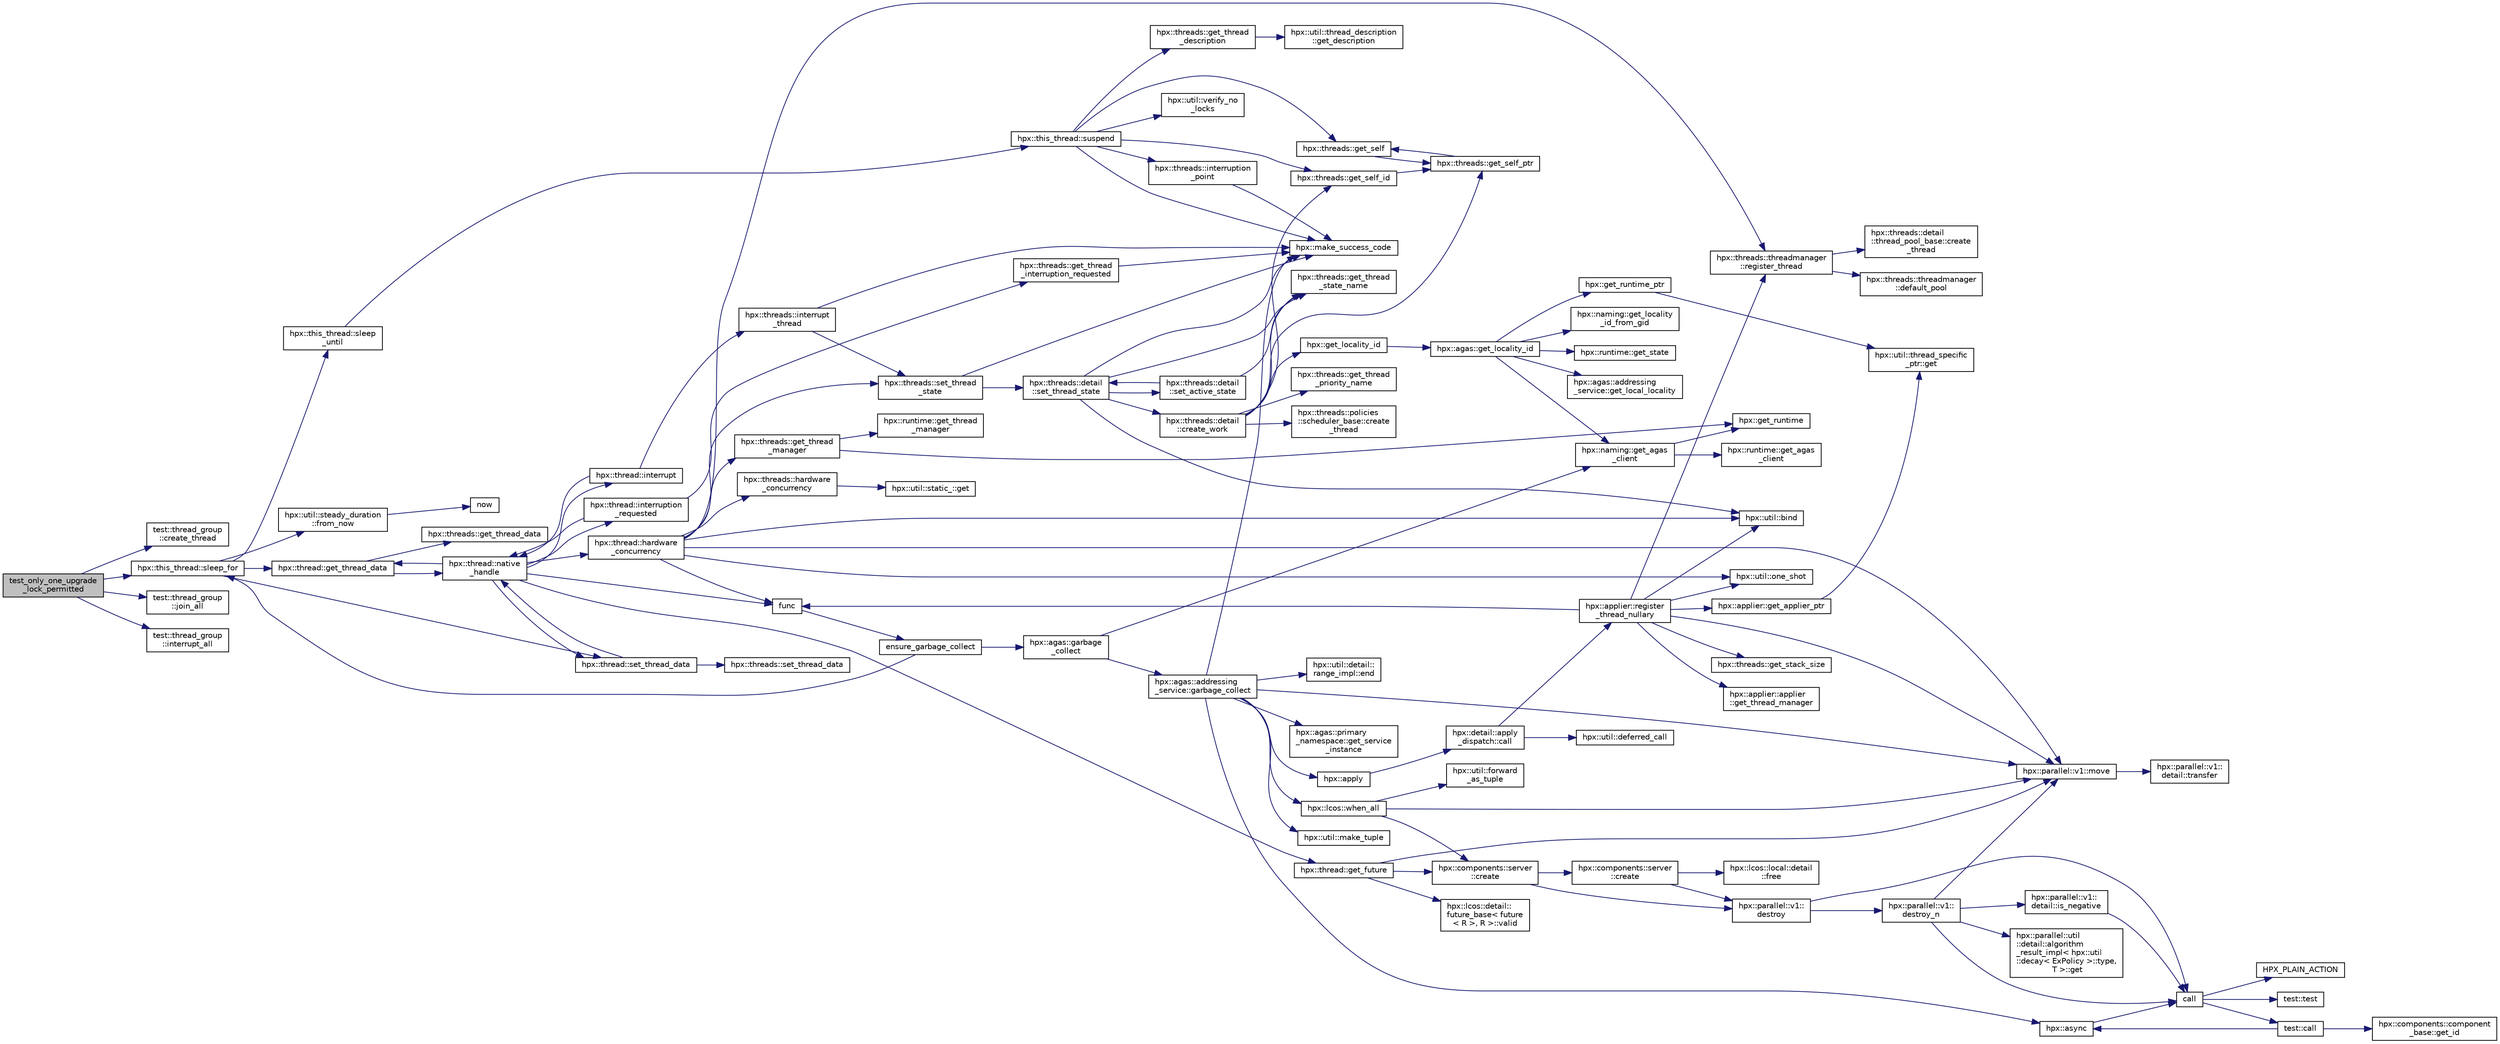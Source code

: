 digraph "test_only_one_upgrade_lock_permitted"
{
  edge [fontname="Helvetica",fontsize="10",labelfontname="Helvetica",labelfontsize="10"];
  node [fontname="Helvetica",fontsize="10",shape=record];
  rankdir="LR";
  Node655 [label="test_only_one_upgrade\l_lock_permitted",height=0.2,width=0.4,color="black", fillcolor="grey75", style="filled", fontcolor="black"];
  Node655 -> Node656 [color="midnightblue",fontsize="10",style="solid",fontname="Helvetica"];
  Node656 [label="test::thread_group\l::create_thread",height=0.2,width=0.4,color="black", fillcolor="white", style="filled",URL="$d3/d4a/classtest_1_1thread__group.html#a30f65d824e7de7d100db64060a0afa08"];
  Node655 -> Node657 [color="midnightblue",fontsize="10",style="solid",fontname="Helvetica"];
  Node657 [label="hpx::this_thread::sleep_for",height=0.2,width=0.4,color="black", fillcolor="white", style="filled",URL="$d9/d52/namespacehpx_1_1this__thread.html#afc042a5a5fa52eef2d1d177a343435cf"];
  Node657 -> Node658 [color="midnightblue",fontsize="10",style="solid",fontname="Helvetica"];
  Node658 [label="hpx::this_thread::sleep\l_until",height=0.2,width=0.4,color="black", fillcolor="white", style="filled",URL="$d9/d52/namespacehpx_1_1this__thread.html#ae12a853980115b23ff0ab8ca06622658"];
  Node658 -> Node659 [color="midnightblue",fontsize="10",style="solid",fontname="Helvetica"];
  Node659 [label="hpx::this_thread::suspend",height=0.2,width=0.4,color="black", fillcolor="white", style="filled",URL="$d9/d52/namespacehpx_1_1this__thread.html#aca220026fb3014c0881d129fe31c0073"];
  Node659 -> Node660 [color="midnightblue",fontsize="10",style="solid",fontname="Helvetica"];
  Node660 [label="hpx::threads::get_self",height=0.2,width=0.4,color="black", fillcolor="white", style="filled",URL="$d7/d28/namespacehpx_1_1threads.html#a07daf4d6d29233f20d66d41ab7b5b8e8"];
  Node660 -> Node661 [color="midnightblue",fontsize="10",style="solid",fontname="Helvetica"];
  Node661 [label="hpx::threads::get_self_ptr",height=0.2,width=0.4,color="black", fillcolor="white", style="filled",URL="$d7/d28/namespacehpx_1_1threads.html#a22877ae347ad884cde3a51397dad6c53"];
  Node661 -> Node660 [color="midnightblue",fontsize="10",style="solid",fontname="Helvetica"];
  Node659 -> Node662 [color="midnightblue",fontsize="10",style="solid",fontname="Helvetica"];
  Node662 [label="hpx::threads::get_self_id",height=0.2,width=0.4,color="black", fillcolor="white", style="filled",URL="$d7/d28/namespacehpx_1_1threads.html#afafe0f900b9fac3d4ed3c747625c1cfe"];
  Node662 -> Node661 [color="midnightblue",fontsize="10",style="solid",fontname="Helvetica"];
  Node659 -> Node663 [color="midnightblue",fontsize="10",style="solid",fontname="Helvetica"];
  Node663 [label="hpx::threads::interruption\l_point",height=0.2,width=0.4,color="black", fillcolor="white", style="filled",URL="$d7/d28/namespacehpx_1_1threads.html#ada6ec56a12b050707311d8c628089059"];
  Node663 -> Node664 [color="midnightblue",fontsize="10",style="solid",fontname="Helvetica"];
  Node664 [label="hpx::make_success_code",height=0.2,width=0.4,color="black", fillcolor="white", style="filled",URL="$d8/d83/namespacehpx.html#a0e8512a8f49e2a6c8185061181419d8f",tooltip="Returns error_code(hpx::success, \"success\", mode). "];
  Node659 -> Node665 [color="midnightblue",fontsize="10",style="solid",fontname="Helvetica"];
  Node665 [label="hpx::util::verify_no\l_locks",height=0.2,width=0.4,color="black", fillcolor="white", style="filled",URL="$df/dad/namespacehpx_1_1util.html#ae0e1837ee6f09b79b26c2e788d2e9fc9"];
  Node659 -> Node666 [color="midnightblue",fontsize="10",style="solid",fontname="Helvetica"];
  Node666 [label="hpx::threads::get_thread\l_description",height=0.2,width=0.4,color="black", fillcolor="white", style="filled",URL="$d7/d28/namespacehpx_1_1threads.html#a42fc18a7a680f4e8bc633a4b4c956701"];
  Node666 -> Node667 [color="midnightblue",fontsize="10",style="solid",fontname="Helvetica"];
  Node667 [label="hpx::util::thread_description\l::get_description",height=0.2,width=0.4,color="black", fillcolor="white", style="filled",URL="$df/d9e/structhpx_1_1util_1_1thread__description.html#a8c834e14eca6eb228188022577f9f952"];
  Node659 -> Node664 [color="midnightblue",fontsize="10",style="solid",fontname="Helvetica"];
  Node657 -> Node668 [color="midnightblue",fontsize="10",style="solid",fontname="Helvetica"];
  Node668 [label="hpx::util::steady_duration\l::from_now",height=0.2,width=0.4,color="black", fillcolor="white", style="filled",URL="$d9/d4f/classhpx_1_1util_1_1steady__duration.html#a0132206d767cd0f7395507b40111a153"];
  Node668 -> Node669 [color="midnightblue",fontsize="10",style="solid",fontname="Helvetica"];
  Node669 [label="now",height=0.2,width=0.4,color="black", fillcolor="white", style="filled",URL="$de/db3/1d__stencil__1__omp_8cpp.html#a89e9667753dccfac455bd37a7a3a7b16"];
  Node657 -> Node670 [color="midnightblue",fontsize="10",style="solid",fontname="Helvetica"];
  Node670 [label="hpx::thread::get_thread_data",height=0.2,width=0.4,color="black", fillcolor="white", style="filled",URL="$de/d9b/classhpx_1_1thread.html#a4535ef82cec3b953d2c941d20e3e3904"];
  Node670 -> Node671 [color="midnightblue",fontsize="10",style="solid",fontname="Helvetica"];
  Node671 [label="hpx::threads::get_thread_data",height=0.2,width=0.4,color="black", fillcolor="white", style="filled",URL="$d7/d28/namespacehpx_1_1threads.html#a8737931ff6303807225f735b2b384ae4"];
  Node670 -> Node672 [color="midnightblue",fontsize="10",style="solid",fontname="Helvetica"];
  Node672 [label="hpx::thread::native\l_handle",height=0.2,width=0.4,color="black", fillcolor="white", style="filled",URL="$de/d9b/classhpx_1_1thread.html#acf48190d264ab64c1c4ec99d0b421b5a"];
  Node672 -> Node673 [color="midnightblue",fontsize="10",style="solid",fontname="Helvetica"];
  Node673 [label="hpx::thread::hardware\l_concurrency",height=0.2,width=0.4,color="black", fillcolor="white", style="filled",URL="$de/d9b/classhpx_1_1thread.html#a8e4fff210e02485ba493bc3a2a956c03"];
  Node673 -> Node674 [color="midnightblue",fontsize="10",style="solid",fontname="Helvetica"];
  Node674 [label="hpx::threads::hardware\l_concurrency",height=0.2,width=0.4,color="black", fillcolor="white", style="filled",URL="$d7/d28/namespacehpx_1_1threads.html#aa8752a235478d2ad7b5ac467b63ab527"];
  Node674 -> Node675 [color="midnightblue",fontsize="10",style="solid",fontname="Helvetica"];
  Node675 [label="hpx::util::static_::get",height=0.2,width=0.4,color="black", fillcolor="white", style="filled",URL="$d3/dbb/structhpx_1_1util_1_1static__.html#a2967c633948a3bf17a3b5405ef5a8318"];
  Node673 -> Node676 [color="midnightblue",fontsize="10",style="solid",fontname="Helvetica"];
  Node676 [label="func",height=0.2,width=0.4,color="black", fillcolor="white", style="filled",URL="$d8/dfd/id__type__ref__counting__1032_8cpp.html#ab811b86ea5107ffb3351fcaa29d2c652"];
  Node676 -> Node677 [color="midnightblue",fontsize="10",style="solid",fontname="Helvetica"];
  Node677 [label="ensure_garbage_collect",height=0.2,width=0.4,color="black", fillcolor="white", style="filled",URL="$d8/dfd/id__type__ref__counting__1032_8cpp.html#a5264b94bf7c262ac0e521fb290d476d5"];
  Node677 -> Node657 [color="midnightblue",fontsize="10",style="solid",fontname="Helvetica"];
  Node677 -> Node678 [color="midnightblue",fontsize="10",style="solid",fontname="Helvetica"];
  Node678 [label="hpx::agas::garbage\l_collect",height=0.2,width=0.4,color="black", fillcolor="white", style="filled",URL="$dc/d54/namespacehpx_1_1agas.html#a951337adc4f9bd6df00a50737468e911"];
  Node678 -> Node679 [color="midnightblue",fontsize="10",style="solid",fontname="Helvetica"];
  Node679 [label="hpx::naming::get_agas\l_client",height=0.2,width=0.4,color="black", fillcolor="white", style="filled",URL="$d4/dc9/namespacehpx_1_1naming.html#a0408fffd5d34b620712a801b0ae3b032"];
  Node679 -> Node680 [color="midnightblue",fontsize="10",style="solid",fontname="Helvetica"];
  Node680 [label="hpx::get_runtime",height=0.2,width=0.4,color="black", fillcolor="white", style="filled",URL="$d8/d83/namespacehpx.html#aef902cc6c7dd3b9fbadf34d1e850a070"];
  Node679 -> Node681 [color="midnightblue",fontsize="10",style="solid",fontname="Helvetica"];
  Node681 [label="hpx::runtime::get_agas\l_client",height=0.2,width=0.4,color="black", fillcolor="white", style="filled",URL="$d0/d7b/classhpx_1_1runtime.html#aeb5dddd30d6b9861669af8ad44d1a96a"];
  Node678 -> Node682 [color="midnightblue",fontsize="10",style="solid",fontname="Helvetica"];
  Node682 [label="hpx::agas::addressing\l_service::garbage_collect",height=0.2,width=0.4,color="black", fillcolor="white", style="filled",URL="$db/d58/structhpx_1_1agas_1_1addressing__service.html#a87dcae0eacf6e62d5103ebf516d86f63"];
  Node682 -> Node664 [color="midnightblue",fontsize="10",style="solid",fontname="Helvetica"];
  Node682 -> Node683 [color="midnightblue",fontsize="10",style="solid",fontname="Helvetica"];
  Node683 [label="hpx::agas::primary\l_namespace::get_service\l_instance",height=0.2,width=0.4,color="black", fillcolor="white", style="filled",URL="$d1/d43/structhpx_1_1agas_1_1primary__namespace.html#a7630ff0f30ff8c23b13b4672c5350e2e"];
  Node682 -> Node684 [color="midnightblue",fontsize="10",style="solid",fontname="Helvetica"];
  Node684 [label="hpx::util::make_tuple",height=0.2,width=0.4,color="black", fillcolor="white", style="filled",URL="$df/dad/namespacehpx_1_1util.html#a06fa74211a987d208e013f400a9f5328"];
  Node682 -> Node685 [color="midnightblue",fontsize="10",style="solid",fontname="Helvetica"];
  Node685 [label="hpx::util::detail::\lrange_impl::end",height=0.2,width=0.4,color="black", fillcolor="white", style="filled",URL="$d4/d4a/namespacehpx_1_1util_1_1detail_1_1range__impl.html#afb2ea48b0902f52ee4d8b764807b4316"];
  Node682 -> Node686 [color="midnightblue",fontsize="10",style="solid",fontname="Helvetica"];
  Node686 [label="hpx::apply",height=0.2,width=0.4,color="black", fillcolor="white", style="filled",URL="$d8/d83/namespacehpx.html#aa87762f0db0731d385f3fdfdb25d59fc"];
  Node686 -> Node687 [color="midnightblue",fontsize="10",style="solid",fontname="Helvetica"];
  Node687 [label="hpx::detail::apply\l_dispatch::call",height=0.2,width=0.4,color="black", fillcolor="white", style="filled",URL="$db/de8/structhpx_1_1detail_1_1apply__dispatch.html#a0755fab16d281e74bcff0f8045be9459"];
  Node687 -> Node688 [color="midnightblue",fontsize="10",style="solid",fontname="Helvetica"];
  Node688 [label="hpx::applier::register\l_thread_nullary",height=0.2,width=0.4,color="black", fillcolor="white", style="filled",URL="$d8/dcb/namespacehpx_1_1applier.html#a401cd1145927e58d74d1eb52aaccd936"];
  Node688 -> Node689 [color="midnightblue",fontsize="10",style="solid",fontname="Helvetica"];
  Node689 [label="hpx::applier::get_applier_ptr",height=0.2,width=0.4,color="black", fillcolor="white", style="filled",URL="$d8/dcb/namespacehpx_1_1applier.html#a617483cf2b77ad3a0aa428ade7b35299"];
  Node689 -> Node690 [color="midnightblue",fontsize="10",style="solid",fontname="Helvetica"];
  Node690 [label="hpx::util::thread_specific\l_ptr::get",height=0.2,width=0.4,color="black", fillcolor="white", style="filled",URL="$d4/d4c/structhpx_1_1util_1_1thread__specific__ptr.html#a3b27d8520710478aa41d1f74206bdba9"];
  Node688 -> Node676 [color="midnightblue",fontsize="10",style="solid",fontname="Helvetica"];
  Node688 -> Node691 [color="midnightblue",fontsize="10",style="solid",fontname="Helvetica"];
  Node691 [label="hpx::util::bind",height=0.2,width=0.4,color="black", fillcolor="white", style="filled",URL="$df/dad/namespacehpx_1_1util.html#ad844caedf82a0173d6909d910c3e48c6"];
  Node688 -> Node692 [color="midnightblue",fontsize="10",style="solid",fontname="Helvetica"];
  Node692 [label="hpx::util::one_shot",height=0.2,width=0.4,color="black", fillcolor="white", style="filled",URL="$df/dad/namespacehpx_1_1util.html#a273e61be42a72415291e0ec0a4f28c7a"];
  Node688 -> Node693 [color="midnightblue",fontsize="10",style="solid",fontname="Helvetica"];
  Node693 [label="hpx::parallel::v1::move",height=0.2,width=0.4,color="black", fillcolor="white", style="filled",URL="$db/db9/namespacehpx_1_1parallel_1_1v1.html#aa7c4ede081ce786c9d1eb1adff495cfc"];
  Node693 -> Node694 [color="midnightblue",fontsize="10",style="solid",fontname="Helvetica"];
  Node694 [label="hpx::parallel::v1::\ldetail::transfer",height=0.2,width=0.4,color="black", fillcolor="white", style="filled",URL="$d2/ddd/namespacehpx_1_1parallel_1_1v1_1_1detail.html#ab1b56a05e1885ca7cc7ffa1804dd2f3c"];
  Node688 -> Node695 [color="midnightblue",fontsize="10",style="solid",fontname="Helvetica"];
  Node695 [label="hpx::threads::get_stack_size",height=0.2,width=0.4,color="black", fillcolor="white", style="filled",URL="$d7/d28/namespacehpx_1_1threads.html#af597241b3c2785150be206737ca04aa6",tooltip="The get_stack_size function is part of the thread related API. It. "];
  Node688 -> Node696 [color="midnightblue",fontsize="10",style="solid",fontname="Helvetica"];
  Node696 [label="hpx::applier::applier\l::get_thread_manager",height=0.2,width=0.4,color="black", fillcolor="white", style="filled",URL="$da/dcb/classhpx_1_1applier_1_1applier.html#acc36d583973701e573be39da97bba866",tooltip="Access the thread-manager instance associated with this applier. "];
  Node688 -> Node697 [color="midnightblue",fontsize="10",style="solid",fontname="Helvetica"];
  Node697 [label="hpx::threads::threadmanager\l::register_thread",height=0.2,width=0.4,color="black", fillcolor="white", style="filled",URL="$d5/daa/classhpx_1_1threads_1_1threadmanager.html#a7f79c7578e08a60ca45eb276ce8133d8"];
  Node697 -> Node698 [color="midnightblue",fontsize="10",style="solid",fontname="Helvetica"];
  Node698 [label="hpx::threads::threadmanager\l::default_pool",height=0.2,width=0.4,color="black", fillcolor="white", style="filled",URL="$d5/daa/classhpx_1_1threads_1_1threadmanager.html#a851f067d03b5dd1c5e6a9a6a841e05df"];
  Node697 -> Node699 [color="midnightblue",fontsize="10",style="solid",fontname="Helvetica"];
  Node699 [label="hpx::threads::detail\l::thread_pool_base::create\l_thread",height=0.2,width=0.4,color="black", fillcolor="white", style="filled",URL="$de/dae/classhpx_1_1threads_1_1detail_1_1thread__pool__base.html#ad35d3779eef6f4528e62a26d71b34b34"];
  Node687 -> Node700 [color="midnightblue",fontsize="10",style="solid",fontname="Helvetica"];
  Node700 [label="hpx::util::deferred_call",height=0.2,width=0.4,color="black", fillcolor="white", style="filled",URL="$df/dad/namespacehpx_1_1util.html#acdded623c658a7a3436f7e76bc9d881c"];
  Node682 -> Node693 [color="midnightblue",fontsize="10",style="solid",fontname="Helvetica"];
  Node682 -> Node701 [color="midnightblue",fontsize="10",style="solid",fontname="Helvetica"];
  Node701 [label="hpx::async",height=0.2,width=0.4,color="black", fillcolor="white", style="filled",URL="$d8/d83/namespacehpx.html#acb7d8e37b73b823956ce144f9a57eaa4"];
  Node701 -> Node702 [color="midnightblue",fontsize="10",style="solid",fontname="Helvetica"];
  Node702 [label="call",height=0.2,width=0.4,color="black", fillcolor="white", style="filled",URL="$d2/d67/promise__1620_8cpp.html#a58357f0b82bc761e1d0b9091ed563a70"];
  Node702 -> Node703 [color="midnightblue",fontsize="10",style="solid",fontname="Helvetica"];
  Node703 [label="test::test",height=0.2,width=0.4,color="black", fillcolor="white", style="filled",URL="$d8/d89/structtest.html#ab42d5ece712d716b04cb3f686f297a26"];
  Node702 -> Node704 [color="midnightblue",fontsize="10",style="solid",fontname="Helvetica"];
  Node704 [label="HPX_PLAIN_ACTION",height=0.2,width=0.4,color="black", fillcolor="white", style="filled",URL="$d2/d67/promise__1620_8cpp.html#ab96aab827a4b1fcaf66cfe0ba83fef23"];
  Node702 -> Node705 [color="midnightblue",fontsize="10",style="solid",fontname="Helvetica"];
  Node705 [label="test::call",height=0.2,width=0.4,color="black", fillcolor="white", style="filled",URL="$d8/d89/structtest.html#aeb29e7ed6518b9426ccf1344c52620ae"];
  Node705 -> Node701 [color="midnightblue",fontsize="10",style="solid",fontname="Helvetica"];
  Node705 -> Node706 [color="midnightblue",fontsize="10",style="solid",fontname="Helvetica"];
  Node706 [label="hpx::components::component\l_base::get_id",height=0.2,width=0.4,color="black", fillcolor="white", style="filled",URL="$d2/de6/classhpx_1_1components_1_1component__base.html#a4c8fd93514039bdf01c48d66d82b19cd"];
  Node682 -> Node707 [color="midnightblue",fontsize="10",style="solid",fontname="Helvetica"];
  Node707 [label="hpx::lcos::when_all",height=0.2,width=0.4,color="black", fillcolor="white", style="filled",URL="$d2/dc9/namespacehpx_1_1lcos.html#a1a6fb024d8690923fb185d5aee204d54"];
  Node707 -> Node708 [color="midnightblue",fontsize="10",style="solid",fontname="Helvetica"];
  Node708 [label="hpx::util::forward\l_as_tuple",height=0.2,width=0.4,color="black", fillcolor="white", style="filled",URL="$df/dad/namespacehpx_1_1util.html#ab7c31e3f24c3302a4f67b6735a6fa597"];
  Node707 -> Node693 [color="midnightblue",fontsize="10",style="solid",fontname="Helvetica"];
  Node707 -> Node709 [color="midnightblue",fontsize="10",style="solid",fontname="Helvetica"];
  Node709 [label="hpx::components::server\l::create",height=0.2,width=0.4,color="black", fillcolor="white", style="filled",URL="$d2/da2/namespacehpx_1_1components_1_1server.html#ac776c89f3d68ceb910e8cee9fa937ab4",tooltip="Create arrays of components using their default constructor. "];
  Node709 -> Node710 [color="midnightblue",fontsize="10",style="solid",fontname="Helvetica"];
  Node710 [label="hpx::components::server\l::create",height=0.2,width=0.4,color="black", fillcolor="white", style="filled",URL="$d2/da2/namespacehpx_1_1components_1_1server.html#a77d26de181c97b444565e230577981bd"];
  Node710 -> Node711 [color="midnightblue",fontsize="10",style="solid",fontname="Helvetica"];
  Node711 [label="hpx::lcos::local::detail\l::free",height=0.2,width=0.4,color="black", fillcolor="white", style="filled",URL="$d4/dcb/namespacehpx_1_1lcos_1_1local_1_1detail.html#a55a940f019734e9bb045dc123cd80e48"];
  Node710 -> Node712 [color="midnightblue",fontsize="10",style="solid",fontname="Helvetica"];
  Node712 [label="hpx::parallel::v1::\ldestroy",height=0.2,width=0.4,color="black", fillcolor="white", style="filled",URL="$db/db9/namespacehpx_1_1parallel_1_1v1.html#acf303558375048e8a7cc9a2c2e09477f"];
  Node712 -> Node702 [color="midnightblue",fontsize="10",style="solid",fontname="Helvetica"];
  Node712 -> Node713 [color="midnightblue",fontsize="10",style="solid",fontname="Helvetica"];
  Node713 [label="hpx::parallel::v1::\ldestroy_n",height=0.2,width=0.4,color="black", fillcolor="white", style="filled",URL="$db/db9/namespacehpx_1_1parallel_1_1v1.html#a71d0691132a300690163f5636bcd5bd3"];
  Node713 -> Node714 [color="midnightblue",fontsize="10",style="solid",fontname="Helvetica"];
  Node714 [label="hpx::parallel::v1::\ldetail::is_negative",height=0.2,width=0.4,color="black", fillcolor="white", style="filled",URL="$d2/ddd/namespacehpx_1_1parallel_1_1v1_1_1detail.html#adf2e40fc4b20ad0fd442ee3118a4d527"];
  Node714 -> Node702 [color="midnightblue",fontsize="10",style="solid",fontname="Helvetica"];
  Node713 -> Node715 [color="midnightblue",fontsize="10",style="solid",fontname="Helvetica"];
  Node715 [label="hpx::parallel::util\l::detail::algorithm\l_result_impl\< hpx::util\l::decay\< ExPolicy \>::type,\l T \>::get",height=0.2,width=0.4,color="black", fillcolor="white", style="filled",URL="$d2/d42/structhpx_1_1parallel_1_1util_1_1detail_1_1algorithm__result__impl.html#ab5b051e8ec74eff5e0e62fd63f5d377e"];
  Node713 -> Node693 [color="midnightblue",fontsize="10",style="solid",fontname="Helvetica"];
  Node713 -> Node702 [color="midnightblue",fontsize="10",style="solid",fontname="Helvetica"];
  Node709 -> Node712 [color="midnightblue",fontsize="10",style="solid",fontname="Helvetica"];
  Node673 -> Node691 [color="midnightblue",fontsize="10",style="solid",fontname="Helvetica"];
  Node673 -> Node692 [color="midnightblue",fontsize="10",style="solid",fontname="Helvetica"];
  Node673 -> Node693 [color="midnightblue",fontsize="10",style="solid",fontname="Helvetica"];
  Node673 -> Node716 [color="midnightblue",fontsize="10",style="solid",fontname="Helvetica"];
  Node716 [label="hpx::threads::get_thread\l_manager",height=0.2,width=0.4,color="black", fillcolor="white", style="filled",URL="$d7/d28/namespacehpx_1_1threads.html#a076973c3a53beadde7d967e22c4f6cce"];
  Node716 -> Node680 [color="midnightblue",fontsize="10",style="solid",fontname="Helvetica"];
  Node716 -> Node717 [color="midnightblue",fontsize="10",style="solid",fontname="Helvetica"];
  Node717 [label="hpx::runtime::get_thread\l_manager",height=0.2,width=0.4,color="black", fillcolor="white", style="filled",URL="$d0/d7b/classhpx_1_1runtime.html#a865b12d57fcd44a8d3dda3e35414f563"];
  Node673 -> Node697 [color="midnightblue",fontsize="10",style="solid",fontname="Helvetica"];
  Node673 -> Node718 [color="midnightblue",fontsize="10",style="solid",fontname="Helvetica"];
  Node718 [label="hpx::threads::set_thread\l_state",height=0.2,width=0.4,color="black", fillcolor="white", style="filled",URL="$d7/d28/namespacehpx_1_1threads.html#ac0690ad16ad778bcc79dcd727cc33025",tooltip="Set the thread state of the thread referenced by the thread_id id. "];
  Node718 -> Node664 [color="midnightblue",fontsize="10",style="solid",fontname="Helvetica"];
  Node718 -> Node719 [color="midnightblue",fontsize="10",style="solid",fontname="Helvetica"];
  Node719 [label="hpx::threads::detail\l::set_thread_state",height=0.2,width=0.4,color="black", fillcolor="white", style="filled",URL="$d2/dd1/namespacehpx_1_1threads_1_1detail.html#af85ddc854c4a149bf1738eb1b111b9ab"];
  Node719 -> Node720 [color="midnightblue",fontsize="10",style="solid",fontname="Helvetica"];
  Node720 [label="hpx::threads::get_thread\l_state_name",height=0.2,width=0.4,color="black", fillcolor="white", style="filled",URL="$d7/d28/namespacehpx_1_1threads.html#a26f91ea8d2195f165c033241c5cd11db"];
  Node719 -> Node664 [color="midnightblue",fontsize="10",style="solid",fontname="Helvetica"];
  Node719 -> Node691 [color="midnightblue",fontsize="10",style="solid",fontname="Helvetica"];
  Node719 -> Node721 [color="midnightblue",fontsize="10",style="solid",fontname="Helvetica"];
  Node721 [label="hpx::threads::detail\l::set_active_state",height=0.2,width=0.4,color="black", fillcolor="white", style="filled",URL="$d2/dd1/namespacehpx_1_1threads_1_1detail.html#a45884a5bf04ad66a4f259231a3947e76"];
  Node721 -> Node720 [color="midnightblue",fontsize="10",style="solid",fontname="Helvetica"];
  Node721 -> Node719 [color="midnightblue",fontsize="10",style="solid",fontname="Helvetica"];
  Node719 -> Node722 [color="midnightblue",fontsize="10",style="solid",fontname="Helvetica"];
  Node722 [label="hpx::threads::detail\l::create_work",height=0.2,width=0.4,color="black", fillcolor="white", style="filled",URL="$d2/dd1/namespacehpx_1_1threads_1_1detail.html#ae22384a3c1b1a1940032fad068fb54b1"];
  Node722 -> Node720 [color="midnightblue",fontsize="10",style="solid",fontname="Helvetica"];
  Node722 -> Node723 [color="midnightblue",fontsize="10",style="solid",fontname="Helvetica"];
  Node723 [label="hpx::threads::get_thread\l_priority_name",height=0.2,width=0.4,color="black", fillcolor="white", style="filled",URL="$d7/d28/namespacehpx_1_1threads.html#a9c6b2fec0c1cf5b06ff83ce756ca6d42"];
  Node722 -> Node661 [color="midnightblue",fontsize="10",style="solid",fontname="Helvetica"];
  Node722 -> Node662 [color="midnightblue",fontsize="10",style="solid",fontname="Helvetica"];
  Node722 -> Node724 [color="midnightblue",fontsize="10",style="solid",fontname="Helvetica"];
  Node724 [label="hpx::get_locality_id",height=0.2,width=0.4,color="black", fillcolor="white", style="filled",URL="$d8/d83/namespacehpx.html#a158d7c54a657bb364c1704033010697b",tooltip="Return the number of the locality this function is being called from. "];
  Node724 -> Node725 [color="midnightblue",fontsize="10",style="solid",fontname="Helvetica"];
  Node725 [label="hpx::agas::get_locality_id",height=0.2,width=0.4,color="black", fillcolor="white", style="filled",URL="$dc/d54/namespacehpx_1_1agas.html#a491cc2ddecdf0f1a9129900caa6a4d3e"];
  Node725 -> Node726 [color="midnightblue",fontsize="10",style="solid",fontname="Helvetica"];
  Node726 [label="hpx::get_runtime_ptr",height=0.2,width=0.4,color="black", fillcolor="white", style="filled",URL="$d8/d83/namespacehpx.html#af29daf2bb3e01b4d6495a1742b6cce64"];
  Node726 -> Node690 [color="midnightblue",fontsize="10",style="solid",fontname="Helvetica"];
  Node725 -> Node727 [color="midnightblue",fontsize="10",style="solid",fontname="Helvetica"];
  Node727 [label="hpx::runtime::get_state",height=0.2,width=0.4,color="black", fillcolor="white", style="filled",URL="$d0/d7b/classhpx_1_1runtime.html#ab405f80e060dac95d624520f38b0524c"];
  Node725 -> Node679 [color="midnightblue",fontsize="10",style="solid",fontname="Helvetica"];
  Node725 -> Node728 [color="midnightblue",fontsize="10",style="solid",fontname="Helvetica"];
  Node728 [label="hpx::agas::addressing\l_service::get_local_locality",height=0.2,width=0.4,color="black", fillcolor="white", style="filled",URL="$db/d58/structhpx_1_1agas_1_1addressing__service.html#ab52c19a37c2a7a006c6c15f90ad0539c"];
  Node725 -> Node729 [color="midnightblue",fontsize="10",style="solid",fontname="Helvetica"];
  Node729 [label="hpx::naming::get_locality\l_id_from_gid",height=0.2,width=0.4,color="black", fillcolor="white", style="filled",URL="$d4/dc9/namespacehpx_1_1naming.html#a7fd43037784560bd04fda9b49e33529f"];
  Node722 -> Node730 [color="midnightblue",fontsize="10",style="solid",fontname="Helvetica"];
  Node730 [label="hpx::threads::policies\l::scheduler_base::create\l_thread",height=0.2,width=0.4,color="black", fillcolor="white", style="filled",URL="$dd/d7e/structhpx_1_1threads_1_1policies_1_1scheduler__base.html#ad3b05cd7f363cc8e8410ce368c3794e0"];
  Node672 -> Node731 [color="midnightblue",fontsize="10",style="solid",fontname="Helvetica"];
  Node731 [label="hpx::thread::interrupt",height=0.2,width=0.4,color="black", fillcolor="white", style="filled",URL="$de/d9b/classhpx_1_1thread.html#ac34d0d033aa743c476a79dbc2e1a8a39"];
  Node731 -> Node732 [color="midnightblue",fontsize="10",style="solid",fontname="Helvetica"];
  Node732 [label="hpx::threads::interrupt\l_thread",height=0.2,width=0.4,color="black", fillcolor="white", style="filled",URL="$d7/d28/namespacehpx_1_1threads.html#a6bdda1a2aab61b9b13d274b5155d7e73"];
  Node732 -> Node664 [color="midnightblue",fontsize="10",style="solid",fontname="Helvetica"];
  Node732 -> Node718 [color="midnightblue",fontsize="10",style="solid",fontname="Helvetica"];
  Node731 -> Node672 [color="midnightblue",fontsize="10",style="solid",fontname="Helvetica"];
  Node672 -> Node733 [color="midnightblue",fontsize="10",style="solid",fontname="Helvetica"];
  Node733 [label="hpx::thread::interruption\l_requested",height=0.2,width=0.4,color="black", fillcolor="white", style="filled",URL="$de/d9b/classhpx_1_1thread.html#a33276bb4c20bbb0b1978944e18ef71b8"];
  Node733 -> Node734 [color="midnightblue",fontsize="10",style="solid",fontname="Helvetica"];
  Node734 [label="hpx::threads::get_thread\l_interruption_requested",height=0.2,width=0.4,color="black", fillcolor="white", style="filled",URL="$d7/d28/namespacehpx_1_1threads.html#ae64a7fdb8b5c8bac7be0c8282672a03b"];
  Node734 -> Node664 [color="midnightblue",fontsize="10",style="solid",fontname="Helvetica"];
  Node733 -> Node672 [color="midnightblue",fontsize="10",style="solid",fontname="Helvetica"];
  Node672 -> Node735 [color="midnightblue",fontsize="10",style="solid",fontname="Helvetica"];
  Node735 [label="hpx::thread::get_future",height=0.2,width=0.4,color="black", fillcolor="white", style="filled",URL="$de/d9b/classhpx_1_1thread.html#a87fdb0d8da826366fc190ed224900a64"];
  Node735 -> Node736 [color="midnightblue",fontsize="10",style="solid",fontname="Helvetica"];
  Node736 [label="hpx::lcos::detail::\lfuture_base\< future\l\< R \>, R \>::valid",height=0.2,width=0.4,color="black", fillcolor="white", style="filled",URL="$d5/dd7/classhpx_1_1lcos_1_1detail_1_1future__base.html#aaf7beb7374815614363033bd96573e75"];
  Node735 -> Node709 [color="midnightblue",fontsize="10",style="solid",fontname="Helvetica"];
  Node735 -> Node693 [color="midnightblue",fontsize="10",style="solid",fontname="Helvetica"];
  Node672 -> Node670 [color="midnightblue",fontsize="10",style="solid",fontname="Helvetica"];
  Node672 -> Node737 [color="midnightblue",fontsize="10",style="solid",fontname="Helvetica"];
  Node737 [label="hpx::thread::set_thread_data",height=0.2,width=0.4,color="black", fillcolor="white", style="filled",URL="$de/d9b/classhpx_1_1thread.html#a7317a3cf5251f3b33c990449570d4cea"];
  Node737 -> Node738 [color="midnightblue",fontsize="10",style="solid",fontname="Helvetica"];
  Node738 [label="hpx::threads::set_thread_data",height=0.2,width=0.4,color="black", fillcolor="white", style="filled",URL="$d7/d28/namespacehpx_1_1threads.html#a00a625acc149fce3ae38e4340454acf7"];
  Node737 -> Node672 [color="midnightblue",fontsize="10",style="solid",fontname="Helvetica"];
  Node672 -> Node676 [color="midnightblue",fontsize="10",style="solid",fontname="Helvetica"];
  Node657 -> Node737 [color="midnightblue",fontsize="10",style="solid",fontname="Helvetica"];
  Node655 -> Node739 [color="midnightblue",fontsize="10",style="solid",fontname="Helvetica"];
  Node739 [label="test::thread_group\l::join_all",height=0.2,width=0.4,color="black", fillcolor="white", style="filled",URL="$d3/d4a/classtest_1_1thread__group.html#a5d7d4f79d1317dac6c331b8d1c10e2ae"];
  Node655 -> Node740 [color="midnightblue",fontsize="10",style="solid",fontname="Helvetica"];
  Node740 [label="test::thread_group\l::interrupt_all",height=0.2,width=0.4,color="black", fillcolor="white", style="filled",URL="$d3/d4a/classtest_1_1thread__group.html#aef941f29b3d332fa3704df13ae5e137b"];
}
